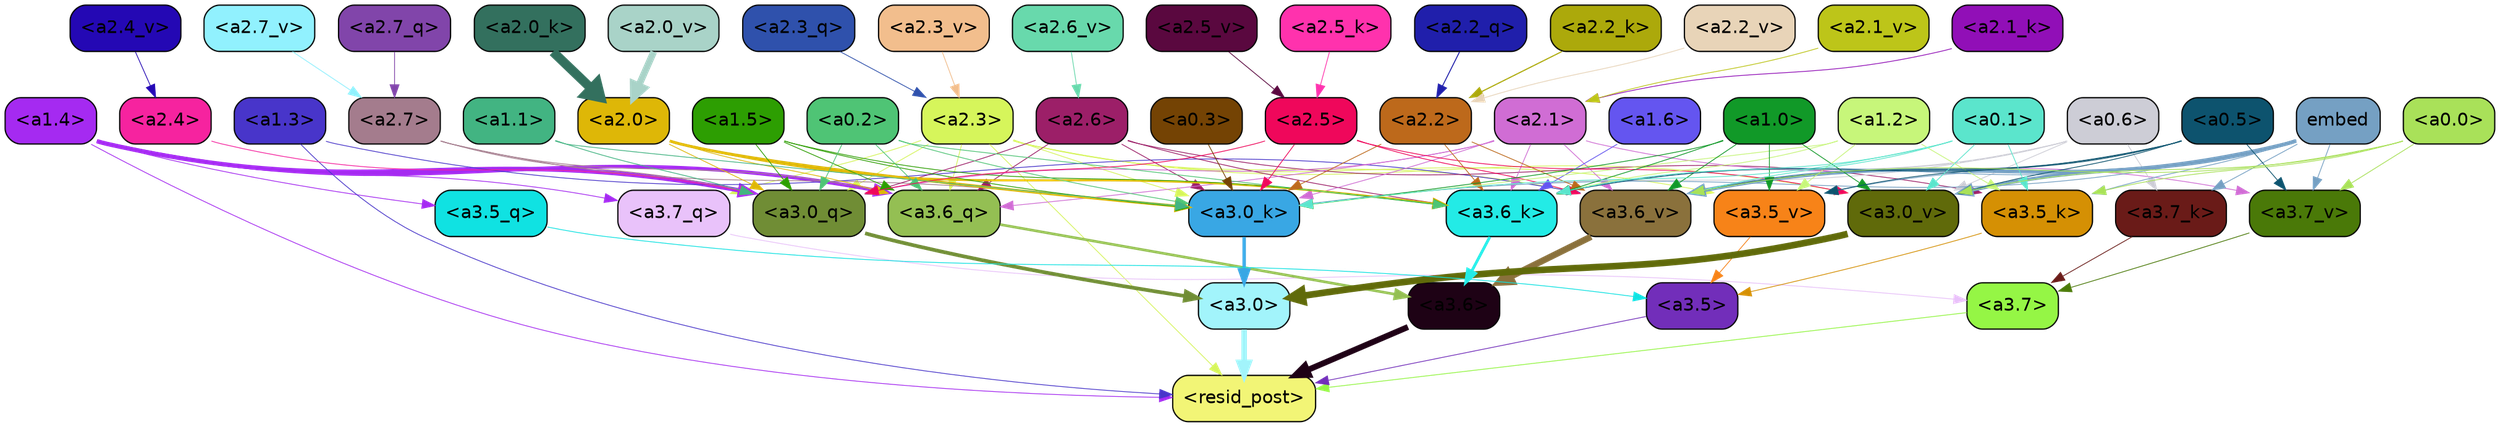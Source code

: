 strict digraph "" {
	graph [bgcolor=transparent,
		layout=dot,
		overlap=false,
		splines=true
	];
	"<a3.7>"	[color=black,
		fillcolor="#95f645",
		fontname=Helvetica,
		shape=box,
		style="filled, rounded"];
	"<resid_post>"	[color=black,
		fillcolor="#f2f576",
		fontname=Helvetica,
		shape=box,
		style="filled, rounded"];
	"<a3.7>" -> "<resid_post>"	[color="#95f645",
		penwidth=0.6239100098609924];
	"<a3.6>"	[color=black,
		fillcolor="#1e0215",
		fontname=Helvetica,
		shape=box,
		style="filled, rounded"];
	"<a3.6>" -> "<resid_post>"	[color="#1e0215",
		penwidth=4.569062113761902];
	"<a3.5>"	[color=black,
		fillcolor="#722eba",
		fontname=Helvetica,
		shape=box,
		style="filled, rounded"];
	"<a3.5>" -> "<resid_post>"	[color="#722eba",
		penwidth=0.6];
	"<a3.0>"	[color=black,
		fillcolor="#a2f4fb",
		fontname=Helvetica,
		shape=box,
		style="filled, rounded"];
	"<a3.0>" -> "<resid_post>"	[color="#a2f4fb",
		penwidth=4.283544182777405];
	"<a2.3>"	[color=black,
		fillcolor="#d6f55b",
		fontname=Helvetica,
		shape=box,
		style="filled, rounded"];
	"<a2.3>" -> "<resid_post>"	[color="#d6f55b",
		penwidth=0.6];
	"<a3.7_q>"	[color=black,
		fillcolor="#e9c2fa",
		fontname=Helvetica,
		shape=box,
		style="filled, rounded"];
	"<a2.3>" -> "<a3.7_q>"	[color="#d6f55b",
		penwidth=0.6];
	"<a3.6_q>"	[color=black,
		fillcolor="#94bf53",
		fontname=Helvetica,
		shape=box,
		style="filled, rounded"];
	"<a2.3>" -> "<a3.6_q>"	[color="#d6f55b",
		penwidth=0.6];
	"<a3.0_q>"	[color=black,
		fillcolor="#708d35",
		fontname=Helvetica,
		shape=box,
		style="filled, rounded"];
	"<a2.3>" -> "<a3.0_q>"	[color="#d6f55b",
		penwidth=0.6];
	"<a3.0_k>"	[color=black,
		fillcolor="#39a7e4",
		fontname=Helvetica,
		shape=box,
		style="filled, rounded"];
	"<a2.3>" -> "<a3.0_k>"	[color="#d6f55b",
		penwidth=0.6];
	"<a3.6_v>"	[color=black,
		fillcolor="#8a713c",
		fontname=Helvetica,
		shape=box,
		style="filled, rounded"];
	"<a2.3>" -> "<a3.6_v>"	[color="#d6f55b",
		penwidth=0.6];
	"<a3.5_v>"	[color=black,
		fillcolor="#f78318",
		fontname=Helvetica,
		shape=box,
		style="filled, rounded"];
	"<a2.3>" -> "<a3.5_v>"	[color="#d6f55b",
		penwidth=0.6];
	"<a3.0_v>"	[color=black,
		fillcolor="#606a0a",
		fontname=Helvetica,
		shape=box,
		style="filled, rounded"];
	"<a2.3>" -> "<a3.0_v>"	[color="#d6f55b",
		penwidth=0.6];
	"<a1.4>"	[color=black,
		fillcolor="#a52af1",
		fontname=Helvetica,
		shape=box,
		style="filled, rounded"];
	"<a1.4>" -> "<resid_post>"	[color="#a52af1",
		penwidth=0.6];
	"<a1.4>" -> "<a3.7_q>"	[color="#a52af1",
		penwidth=0.6];
	"<a1.4>" -> "<a3.6_q>"	[color="#a52af1",
		penwidth=2.7934007048606873];
	"<a3.5_q>"	[color=black,
		fillcolor="#10e2e2",
		fontname=Helvetica,
		shape=box,
		style="filled, rounded"];
	"<a1.4>" -> "<a3.5_q>"	[color="#a52af1",
		penwidth=0.6];
	"<a1.4>" -> "<a3.0_q>"	[color="#a52af1",
		penwidth=3.340754985809326];
	"<a1.3>"	[color=black,
		fillcolor="#4835ca",
		fontname=Helvetica,
		shape=box,
		style="filled, rounded"];
	"<a1.3>" -> "<resid_post>"	[color="#4835ca",
		penwidth=0.6];
	"<a1.3>" -> "<a3.6_v>"	[color="#4835ca",
		penwidth=0.6];
	"<a3.7_q>" -> "<a3.7>"	[color="#e9c2fa",
		penwidth=0.6];
	"<a3.6_q>" -> "<a3.6>"	[color="#94bf53",
		penwidth=2.0347584784030914];
	"<a3.5_q>" -> "<a3.5>"	[color="#10e2e2",
		penwidth=0.6];
	"<a3.0_q>" -> "<a3.0>"	[color="#708d35",
		penwidth=2.8635367155075073];
	"<a3.7_k>"	[color=black,
		fillcolor="#6a1b18",
		fontname=Helvetica,
		shape=box,
		style="filled, rounded"];
	"<a3.7_k>" -> "<a3.7>"	[color="#6a1b18",
		penwidth=0.6];
	"<a3.6_k>"	[color=black,
		fillcolor="#23ebe6",
		fontname=Helvetica,
		shape=box,
		style="filled, rounded"];
	"<a3.6_k>" -> "<a3.6>"	[color="#23ebe6",
		penwidth=2.1760786175727844];
	"<a3.5_k>"	[color=black,
		fillcolor="#d59004",
		fontname=Helvetica,
		shape=box,
		style="filled, rounded"];
	"<a3.5_k>" -> "<a3.5>"	[color="#d59004",
		penwidth=0.6];
	"<a3.0_k>" -> "<a3.0>"	[color="#39a7e4",
		penwidth=2.632905662059784];
	"<a3.7_v>"	[color=black,
		fillcolor="#4a7908",
		fontname=Helvetica,
		shape=box,
		style="filled, rounded"];
	"<a3.7_v>" -> "<a3.7>"	[color="#4a7908",
		penwidth=0.6];
	"<a3.6_v>" -> "<a3.6>"	[color="#8a713c",
		penwidth=4.981305837631226];
	"<a3.5_v>" -> "<a3.5>"	[color="#f78318",
		penwidth=0.6];
	"<a3.0_v>" -> "<a3.0>"	[color="#606a0a",
		penwidth=5.168330669403076];
	"<a2.7>"	[color=black,
		fillcolor="#a47c8d",
		fontname=Helvetica,
		shape=box,
		style="filled, rounded"];
	"<a2.7>" -> "<a3.6_q>"	[color="#a47c8d",
		penwidth=0.6];
	"<a2.7>" -> "<a3.0_q>"	[color="#a47c8d",
		penwidth=0.6];
	"<a2.7>" -> "<a3.0_k>"	[color="#a47c8d",
		penwidth=0.6];
	"<a2.6>"	[color=black,
		fillcolor="#9c1f68",
		fontname=Helvetica,
		shape=box,
		style="filled, rounded"];
	"<a2.6>" -> "<a3.6_q>"	[color="#9c1f68",
		penwidth=0.6];
	"<a2.6>" -> "<a3.0_q>"	[color="#9c1f68",
		penwidth=0.6];
	"<a2.6>" -> "<a3.6_k>"	[color="#9c1f68",
		penwidth=0.6];
	"<a2.6>" -> "<a3.5_k>"	[color="#9c1f68",
		penwidth=0.6];
	"<a2.6>" -> "<a3.0_k>"	[color="#9c1f68",
		penwidth=0.6];
	"<a2.1>"	[color=black,
		fillcolor="#d06dd4",
		fontname=Helvetica,
		shape=box,
		style="filled, rounded"];
	"<a2.1>" -> "<a3.6_q>"	[color="#d06dd4",
		penwidth=0.6];
	"<a2.1>" -> "<a3.0_q>"	[color="#d06dd4",
		penwidth=0.6];
	"<a2.1>" -> "<a3.6_k>"	[color="#d06dd4",
		penwidth=0.6];
	"<a2.1>" -> "<a3.0_k>"	[color="#d06dd4",
		penwidth=0.6];
	"<a2.1>" -> "<a3.7_v>"	[color="#d06dd4",
		penwidth=0.6];
	"<a2.1>" -> "<a3.6_v>"	[color="#d06dd4",
		penwidth=0.6];
	"<a2.0>"	[color=black,
		fillcolor="#deb707",
		fontname=Helvetica,
		shape=box,
		style="filled, rounded"];
	"<a2.0>" -> "<a3.6_q>"	[color="#deb707",
		penwidth=0.6];
	"<a2.0>" -> "<a3.0_q>"	[color="#deb707",
		penwidth=0.6];
	"<a2.0>" -> "<a3.6_k>"	[color="#deb707",
		penwidth=1.6382827460765839];
	"<a2.0>" -> "<a3.0_k>"	[color="#deb707",
		penwidth=2.161143198609352];
	"<a1.5>"	[color=black,
		fillcolor="#2d9e02",
		fontname=Helvetica,
		shape=box,
		style="filled, rounded"];
	"<a1.5>" -> "<a3.6_q>"	[color="#2d9e02",
		penwidth=0.6];
	"<a1.5>" -> "<a3.0_q>"	[color="#2d9e02",
		penwidth=0.6];
	"<a1.5>" -> "<a3.6_k>"	[color="#2d9e02",
		penwidth=0.6];
	"<a1.5>" -> "<a3.0_k>"	[color="#2d9e02",
		penwidth=0.6];
	"<a0.2>"	[color=black,
		fillcolor="#4fc475",
		fontname=Helvetica,
		shape=box,
		style="filled, rounded"];
	"<a0.2>" -> "<a3.6_q>"	[color="#4fc475",
		penwidth=0.6];
	"<a0.2>" -> "<a3.0_q>"	[color="#4fc475",
		penwidth=0.6];
	"<a0.2>" -> "<a3.6_k>"	[color="#4fc475",
		penwidth=0.6];
	"<a0.2>" -> "<a3.0_k>"	[color="#4fc475",
		penwidth=0.6];
	"<a2.5>"	[color=black,
		fillcolor="#ef075b",
		fontname=Helvetica,
		shape=box,
		style="filled, rounded"];
	"<a2.5>" -> "<a3.0_q>"	[color="#ef075b",
		penwidth=0.6];
	"<a2.5>" -> "<a3.0_k>"	[color="#ef075b",
		penwidth=0.6];
	"<a2.5>" -> "<a3.6_v>"	[color="#ef075b",
		penwidth=0.6];
	"<a2.5>" -> "<a3.0_v>"	[color="#ef075b",
		penwidth=0.6];
	"<a2.4>"	[color=black,
		fillcolor="#f6239f",
		fontname=Helvetica,
		shape=box,
		style="filled, rounded"];
	"<a2.4>" -> "<a3.0_q>"	[color="#f6239f",
		penwidth=0.6];
	"<a1.1>"	[color=black,
		fillcolor="#42b482",
		fontname=Helvetica,
		shape=box,
		style="filled, rounded"];
	"<a1.1>" -> "<a3.0_q>"	[color="#42b482",
		penwidth=0.6];
	"<a1.1>" -> "<a3.0_k>"	[color="#42b482",
		penwidth=0.6];
	"<a0.6>"	[color=black,
		fillcolor="#cdcdd6",
		fontname=Helvetica,
		shape=box,
		style="filled, rounded"];
	"<a0.6>" -> "<a3.7_k>"	[color="#cdcdd6",
		penwidth=0.6];
	"<a0.6>" -> "<a3.6_k>"	[color="#cdcdd6",
		penwidth=0.6];
	"<a0.6>" -> "<a3.0_k>"	[color="#cdcdd6",
		penwidth=0.6];
	"<a0.6>" -> "<a3.6_v>"	[color="#cdcdd6",
		penwidth=0.6];
	"<a0.6>" -> "<a3.0_v>"	[color="#cdcdd6",
		penwidth=0.6];
	embed	[color=black,
		fillcolor="#75a0c3",
		fontname=Helvetica,
		shape=box,
		style="filled, rounded"];
	embed -> "<a3.7_k>"	[color="#75a0c3",
		penwidth=0.6];
	embed -> "<a3.6_k>"	[color="#75a0c3",
		penwidth=0.6];
	embed -> "<a3.5_k>"	[color="#75a0c3",
		penwidth=0.6];
	embed -> "<a3.0_k>"	[color="#75a0c3",
		penwidth=0.6];
	embed -> "<a3.7_v>"	[color="#75a0c3",
		penwidth=0.6];
	embed -> "<a3.6_v>"	[color="#75a0c3",
		penwidth=2.7825746536254883];
	embed -> "<a3.5_v>"	[color="#75a0c3",
		penwidth=0.6];
	embed -> "<a3.0_v>"	[color="#75a0c3",
		penwidth=2.6950180530548096];
	"<a2.2>"	[color=black,
		fillcolor="#bd691b",
		fontname=Helvetica,
		shape=box,
		style="filled, rounded"];
	"<a2.2>" -> "<a3.6_k>"	[color="#bd691b",
		penwidth=0.6];
	"<a2.2>" -> "<a3.0_k>"	[color="#bd691b",
		penwidth=0.6];
	"<a2.2>" -> "<a3.6_v>"	[color="#bd691b",
		penwidth=0.6];
	"<a1.6>"	[color=black,
		fillcolor="#6455f0",
		fontname=Helvetica,
		shape=box,
		style="filled, rounded"];
	"<a1.6>" -> "<a3.6_k>"	[color="#6455f0",
		penwidth=0.6];
	"<a1.2>"	[color=black,
		fillcolor="#c7f67a",
		fontname=Helvetica,
		shape=box,
		style="filled, rounded"];
	"<a1.2>" -> "<a3.6_k>"	[color="#c7f67a",
		penwidth=0.6];
	"<a1.2>" -> "<a3.5_k>"	[color="#c7f67a",
		penwidth=0.6];
	"<a1.2>" -> "<a3.0_k>"	[color="#c7f67a",
		penwidth=0.6];
	"<a1.2>" -> "<a3.5_v>"	[color="#c7f67a",
		penwidth=0.6];
	"<a1.0>"	[color=black,
		fillcolor="#119928",
		fontname=Helvetica,
		shape=box,
		style="filled, rounded"];
	"<a1.0>" -> "<a3.6_k>"	[color="#119928",
		penwidth=0.6];
	"<a1.0>" -> "<a3.0_k>"	[color="#119928",
		penwidth=0.6];
	"<a1.0>" -> "<a3.6_v>"	[color="#119928",
		penwidth=0.6];
	"<a1.0>" -> "<a3.5_v>"	[color="#119928",
		penwidth=0.6];
	"<a1.0>" -> "<a3.0_v>"	[color="#119928",
		penwidth=0.6];
	"<a0.5>"	[color=black,
		fillcolor="#0d536e",
		fontname=Helvetica,
		shape=box,
		style="filled, rounded"];
	"<a0.5>" -> "<a3.6_k>"	[color="#0d536e",
		penwidth=0.6];
	"<a0.5>" -> "<a3.7_v>"	[color="#0d536e",
		penwidth=0.6];
	"<a0.5>" -> "<a3.6_v>"	[color="#0d536e",
		penwidth=0.6];
	"<a0.5>" -> "<a3.5_v>"	[color="#0d536e",
		penwidth=0.6];
	"<a0.5>" -> "<a3.0_v>"	[color="#0d536e",
		penwidth=0.6];
	"<a0.1>"	[color=black,
		fillcolor="#5be5cc",
		fontname=Helvetica,
		shape=box,
		style="filled, rounded"];
	"<a0.1>" -> "<a3.6_k>"	[color="#5be5cc",
		penwidth=0.6];
	"<a0.1>" -> "<a3.5_k>"	[color="#5be5cc",
		penwidth=0.6];
	"<a0.1>" -> "<a3.0_k>"	[color="#5be5cc",
		penwidth=0.6];
	"<a0.1>" -> "<a3.6_v>"	[color="#5be5cc",
		penwidth=0.6];
	"<a0.1>" -> "<a3.0_v>"	[color="#5be5cc",
		penwidth=0.6];
	"<a0.0>"	[color=black,
		fillcolor="#a9e159",
		fontname=Helvetica,
		shape=box,
		style="filled, rounded"];
	"<a0.0>" -> "<a3.5_k>"	[color="#a9e159",
		penwidth=0.6];
	"<a0.0>" -> "<a3.7_v>"	[color="#a9e159",
		penwidth=0.6];
	"<a0.0>" -> "<a3.6_v>"	[color="#a9e159",
		penwidth=0.6];
	"<a0.0>" -> "<a3.0_v>"	[color="#a9e159",
		penwidth=0.6];
	"<a0.3>"	[color=black,
		fillcolor="#744304",
		fontname=Helvetica,
		shape=box,
		style="filled, rounded"];
	"<a0.3>" -> "<a3.0_k>"	[color="#744304",
		penwidth=0.6];
	"<a2.7_q>"	[color=black,
		fillcolor="#8145aa",
		fontname=Helvetica,
		shape=box,
		style="filled, rounded"];
	"<a2.7_q>" -> "<a2.7>"	[color="#8145aa",
		penwidth=0.6];
	"<a2.3_q>"	[color=black,
		fillcolor="#2f51ac",
		fontname=Helvetica,
		shape=box,
		style="filled, rounded"];
	"<a2.3_q>" -> "<a2.3>"	[color="#2f51ac",
		penwidth=0.6];
	"<a2.2_q>"	[color=black,
		fillcolor="#201fab",
		fontname=Helvetica,
		shape=box,
		style="filled, rounded"];
	"<a2.2_q>" -> "<a2.2>"	[color="#201fab",
		penwidth=0.7553567886352539];
	"<a2.5_k>"	[color=black,
		fillcolor="#ff32ad",
		fontname=Helvetica,
		shape=box,
		style="filled, rounded"];
	"<a2.5_k>" -> "<a2.5>"	[color="#ff32ad",
		penwidth=0.6];
	"<a2.2_k>"	[color=black,
		fillcolor="#aca90b",
		fontname=Helvetica,
		shape=box,
		style="filled, rounded"];
	"<a2.2_k>" -> "<a2.2>"	[color="#aca90b",
		penwidth=0.8854708671569824];
	"<a2.1_k>"	[color=black,
		fillcolor="#910fb7",
		fontname=Helvetica,
		shape=box,
		style="filled, rounded"];
	"<a2.1_k>" -> "<a2.1>"	[color="#910fb7",
		penwidth=0.6];
	"<a2.0_k>"	[color=black,
		fillcolor="#33705e",
		fontname=Helvetica,
		shape=box,
		style="filled, rounded"];
	"<a2.0_k>" -> "<a2.0>"	[color="#33705e",
		penwidth=7.231504917144775];
	"<a2.7_v>"	[color=black,
		fillcolor="#91f1fe",
		fontname=Helvetica,
		shape=box,
		style="filled, rounded"];
	"<a2.7_v>" -> "<a2.7>"	[color="#91f1fe",
		penwidth=0.6];
	"<a2.6_v>"	[color=black,
		fillcolor="#68d9ac",
		fontname=Helvetica,
		shape=box,
		style="filled, rounded"];
	"<a2.6_v>" -> "<a2.6>"	[color="#68d9ac",
		penwidth=0.6];
	"<a2.5_v>"	[color=black,
		fillcolor="#5a083f",
		fontname=Helvetica,
		shape=box,
		style="filled, rounded"];
	"<a2.5_v>" -> "<a2.5>"	[color="#5a083f",
		penwidth=0.6];
	"<a2.4_v>"	[color=black,
		fillcolor="#2408b4",
		fontname=Helvetica,
		shape=box,
		style="filled, rounded"];
	"<a2.4_v>" -> "<a2.4>"	[color="#2408b4",
		penwidth=0.6];
	"<a2.3_v>"	[color=black,
		fillcolor="#f2be8d",
		fontname=Helvetica,
		shape=box,
		style="filled, rounded"];
	"<a2.3_v>" -> "<a2.3>"	[color="#f2be8d",
		penwidth=0.6];
	"<a2.2_v>"	[color=black,
		fillcolor="#e8d4b8",
		fontname=Helvetica,
		shape=box,
		style="filled, rounded"];
	"<a2.2_v>" -> "<a2.2>"	[color="#e8d4b8",
		penwidth=0.6];
	"<a2.1_v>"	[color=black,
		fillcolor="#bdc519",
		fontname=Helvetica,
		shape=box,
		style="filled, rounded"];
	"<a2.1_v>" -> "<a2.1>"	[color="#bdc519",
		penwidth=0.6];
	"<a2.0_v>"	[color=black,
		fillcolor="#a9d3c8",
		fontname=Helvetica,
		shape=box,
		style="filled, rounded"];
	"<a2.0_v>" -> "<a2.0>"	[color="#a9d3c8",
		penwidth=5.231471925973892];
}
